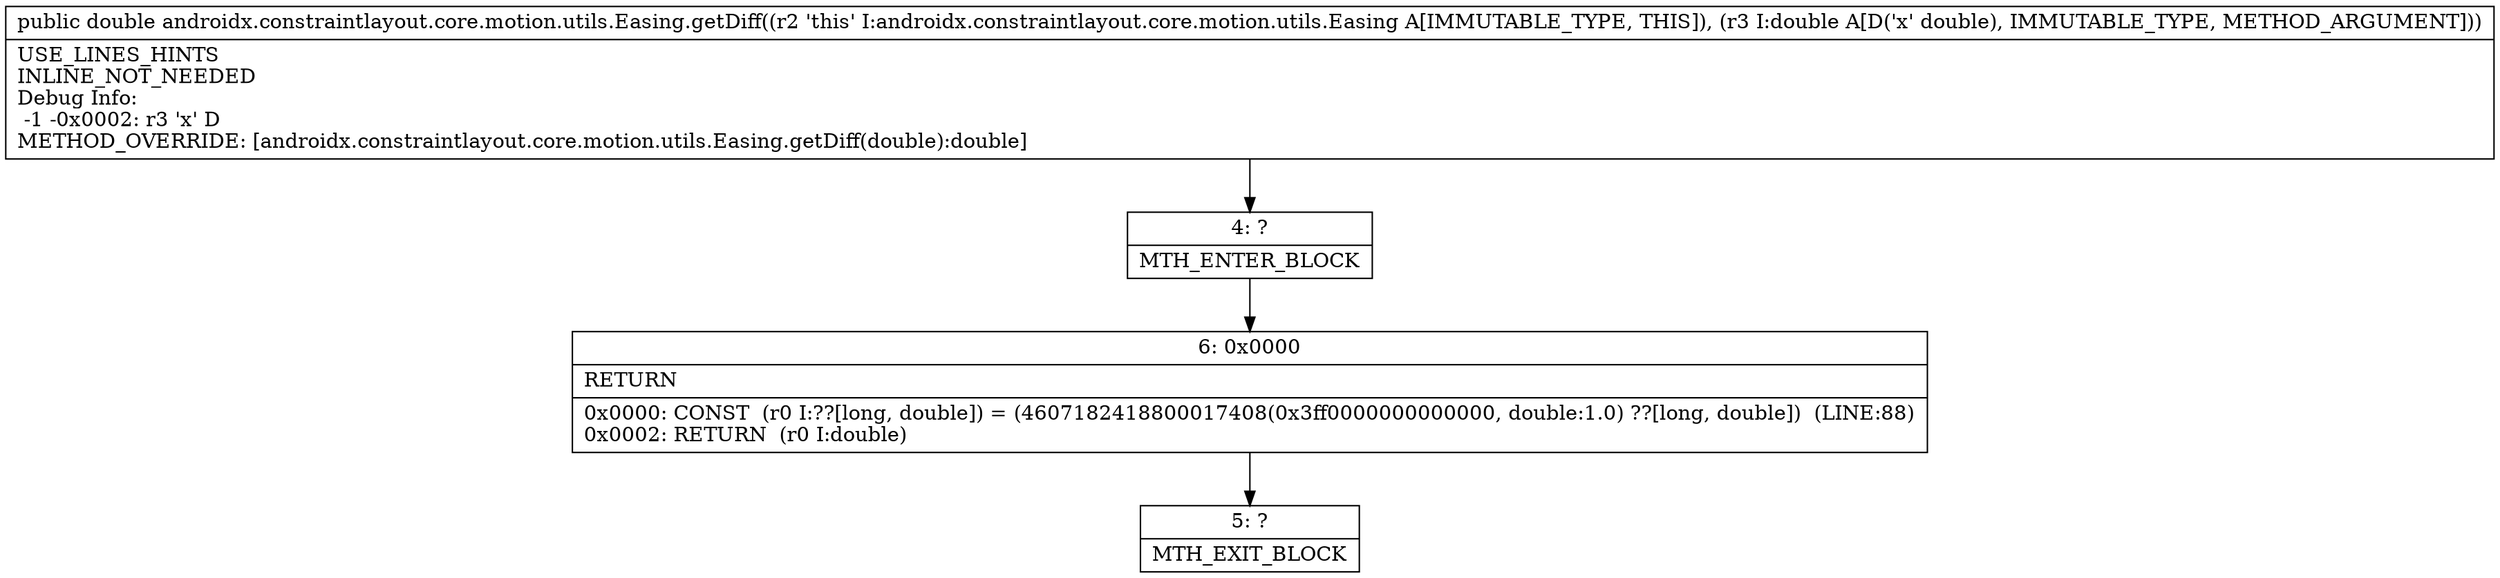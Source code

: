 digraph "CFG forandroidx.constraintlayout.core.motion.utils.Easing.getDiff(D)D" {
Node_4 [shape=record,label="{4\:\ ?|MTH_ENTER_BLOCK\l}"];
Node_6 [shape=record,label="{6\:\ 0x0000|RETURN\l|0x0000: CONST  (r0 I:??[long, double]) = (4607182418800017408(0x3ff0000000000000, double:1.0) ??[long, double])  (LINE:88)\l0x0002: RETURN  (r0 I:double) \l}"];
Node_5 [shape=record,label="{5\:\ ?|MTH_EXIT_BLOCK\l}"];
MethodNode[shape=record,label="{public double androidx.constraintlayout.core.motion.utils.Easing.getDiff((r2 'this' I:androidx.constraintlayout.core.motion.utils.Easing A[IMMUTABLE_TYPE, THIS]), (r3 I:double A[D('x' double), IMMUTABLE_TYPE, METHOD_ARGUMENT]))  | USE_LINES_HINTS\lINLINE_NOT_NEEDED\lDebug Info:\l  \-1 \-0x0002: r3 'x' D\lMETHOD_OVERRIDE: [androidx.constraintlayout.core.motion.utils.Easing.getDiff(double):double]\l}"];
MethodNode -> Node_4;Node_4 -> Node_6;
Node_6 -> Node_5;
}

